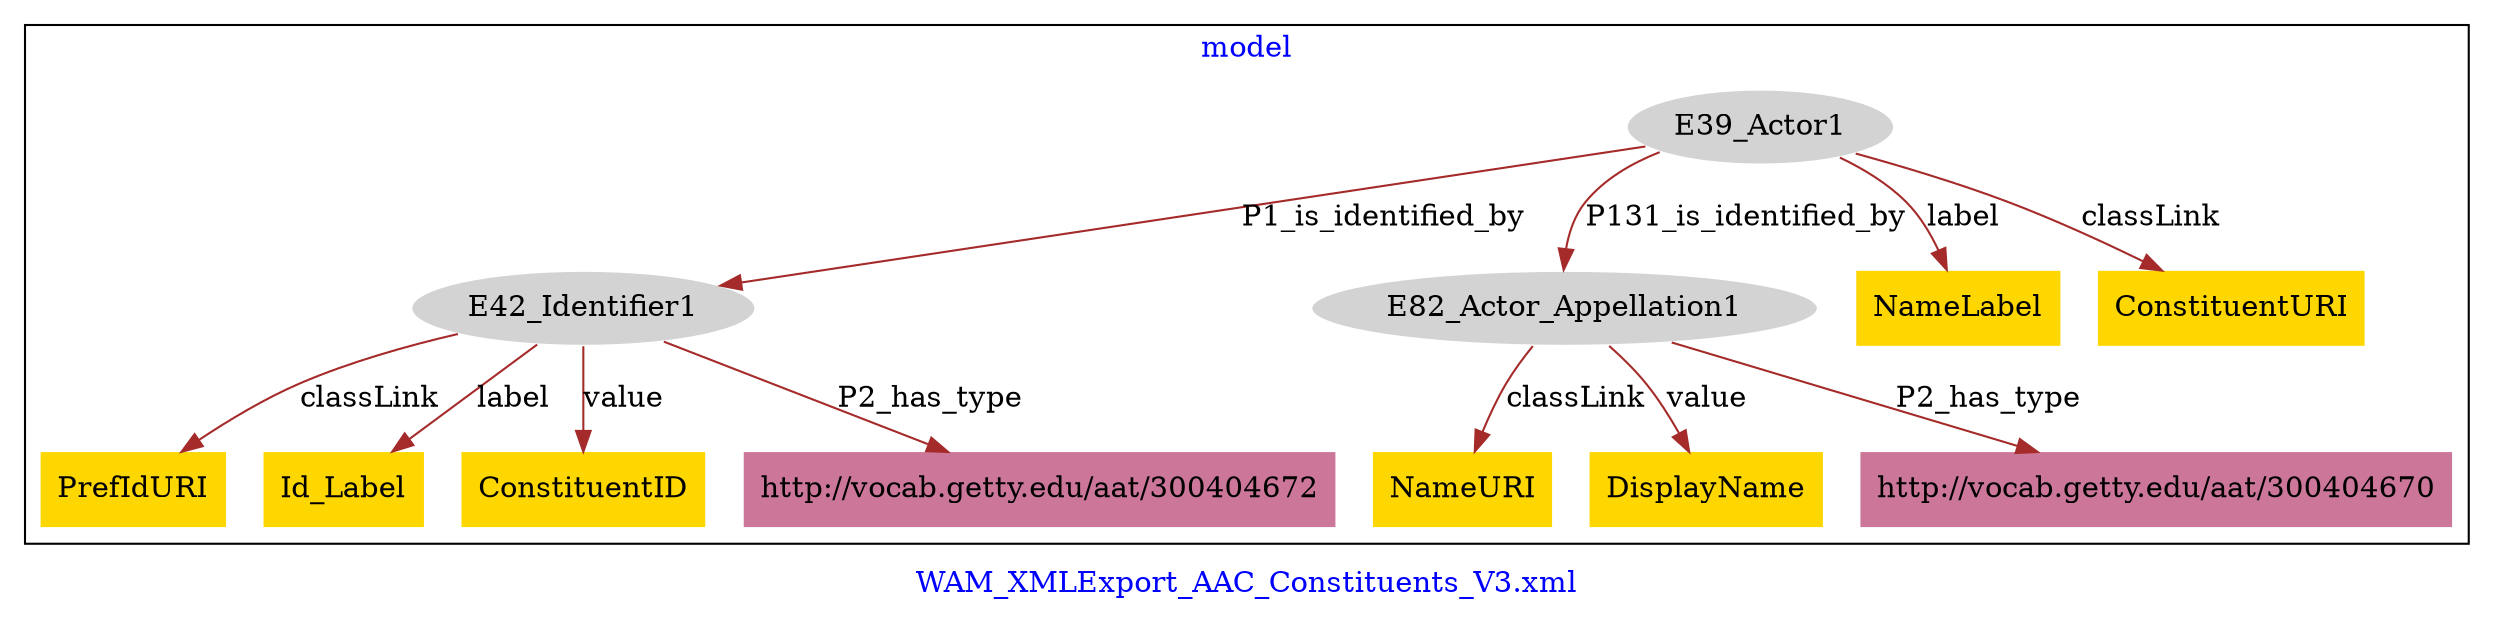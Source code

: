 digraph n0 {
fontcolor="blue"
remincross="true"
label="WAM_XMLExport_AAC_Constituents_V3.xml"
subgraph cluster {
label="model"
n2[style="filled",color="white",fillcolor="lightgray",label="E39_Actor1"];
n3[style="filled",color="white",fillcolor="lightgray",label="E42_Identifier1"];
n4[style="filled",color="white",fillcolor="lightgray",label="E82_Actor_Appellation1"];
n5[shape="plaintext",style="filled",fillcolor="gold",label="PrefIdURI"];
n6[shape="plaintext",style="filled",fillcolor="gold",label="Id_Label"];
n7[shape="plaintext",style="filled",fillcolor="gold",label="ConstituentID"];
n8[shape="plaintext",style="filled",fillcolor="gold",label="NameURI"];
n9[shape="plaintext",style="filled",fillcolor="gold",label="NameLabel"];
n10[shape="plaintext",style="filled",fillcolor="gold",label="ConstituentURI"];
n11[shape="plaintext",style="filled",fillcolor="gold",label="DisplayName"];
n12[shape="plaintext",style="filled",fillcolor="#CC7799",label="http://vocab.getty.edu/aat/300404672"];
n13[shape="plaintext",style="filled",fillcolor="#CC7799",label="http://vocab.getty.edu/aat/300404670"];
}
n2 -> n3[color="brown",fontcolor="black",label="P1_is_identified_by"]
n2 -> n4[color="brown",fontcolor="black",label="P131_is_identified_by"]
n3 -> n5[color="brown",fontcolor="black",label="classLink"]
n3 -> n6[color="brown",fontcolor="black",label="label"]
n3 -> n7[color="brown",fontcolor="black",label="value"]
n4 -> n8[color="brown",fontcolor="black",label="classLink"]
n2 -> n9[color="brown",fontcolor="black",label="label"]
n2 -> n10[color="brown",fontcolor="black",label="classLink"]
n4 -> n11[color="brown",fontcolor="black",label="value"]
n3 -> n12[color="brown",fontcolor="black",label="P2_has_type"]
n4 -> n13[color="brown",fontcolor="black",label="P2_has_type"]
}
